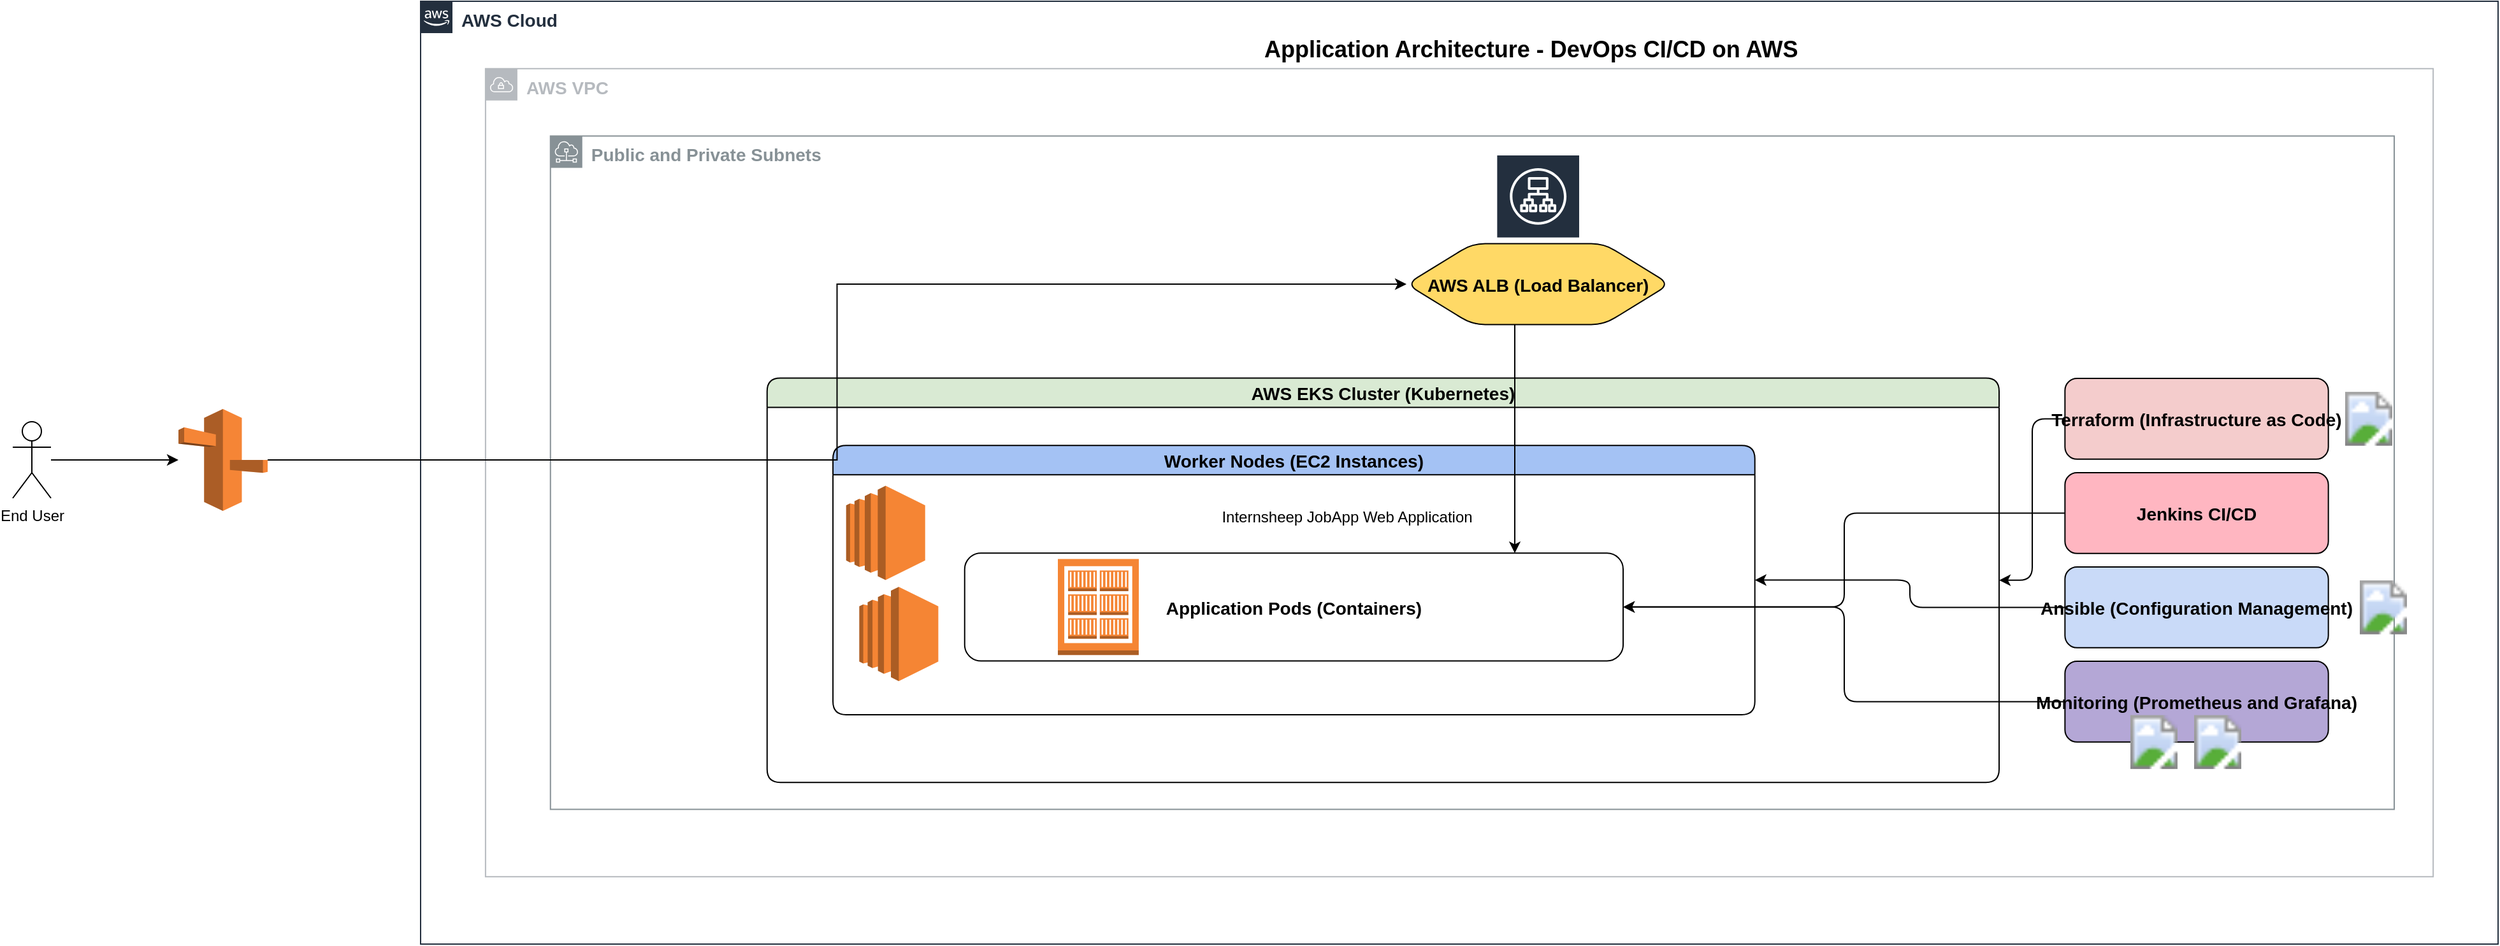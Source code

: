 <mxfile version="26.0.9">
  <diagram name="Page-1" id="dyLo5DY4QBNY6DBnyGOo">
    <mxGraphModel dx="2693" dy="1987" grid="1" gridSize="10" guides="1" tooltips="1" connect="1" arrows="1" fold="1" page="1" pageScale="1" pageWidth="850" pageHeight="1100" math="0" shadow="0">
      <root>
        <mxCell id="0" />
        <mxCell id="1" parent="0" />
        <mxCell id="title" value="Application Architecture - DevOps CI/CD on AWS" style="text;strokeColor=none;fillColor=none;fontSize=18;fontStyle=1;" vertex="1" parent="1">
          <mxGeometry x="400" y="-100" width="600" height="40" as="geometry" />
        </mxCell>
        <mxCell id="aws_cloud" value="AWS Cloud" style="swimlane;rounded=1;fillColor=#F3F3F3;strokeColor=#000000;fontSize=14;fontStyle=1;shape=mxgraph.aws4.group;grIcon=mxgraph.aws4.group_aws_cloud_alt;strokeColor=#232F3E;fillColor=none;verticalAlign=top;align=left;spacingLeft=30;fontColor=#232F3E;dashed=0;" vertex="1" parent="1">
          <mxGeometry x="-260" y="-120" width="1630" height="740" as="geometry" />
        </mxCell>
        <mxCell id="vpc" value="AWS VPC" style="swimlane;rounded=1;fillColor=#E1F3FF;strokeColor=#000000;fontSize=14;fontStyle=1;shape=mxgraph.aws4.group;grIcon=mxgraph.aws4.group_vpc;strokeColor=#B6BABF;fillColor=none;verticalAlign=top;align=left;spacingLeft=30;fontColor=#B6BABF;dashed=0;" vertex="1" parent="aws_cloud">
          <mxGeometry x="50.938" y="52.857" width="1528.125" height="634.286" as="geometry" />
        </mxCell>
        <mxCell id="subnet" value="Public and Private Subnets" style="swimlane;rounded=1;fillColor=#C9E8FF;strokeColor=#000000;fontSize=14;fontStyle=1;shape=mxgraph.aws4.group;grIcon=mxgraph.aws4.group_subnet;strokeColor=#879196;fillColor=none;verticalAlign=top;align=left;spacingLeft=30;fontColor=#879196;dashed=0;" vertex="1" parent="vpc">
          <mxGeometry x="50.938" y="52.857" width="1446.625" height="528.571" as="geometry" />
        </mxCell>
        <mxCell id="alb" value="AWS ALB (Load Balancer)" style="shape=hexagon;rounded=1;strokeColor=#000000;fillColor=#FFD966;fontSize=14;fontStyle=1;" vertex="1" parent="subnet">
          <mxGeometry x="671.647" y="84.571" width="206.661" height="63.429" as="geometry" />
        </mxCell>
        <mxCell id="eks_cluster" value="AWS EKS Cluster (Kubernetes)" style="swimlane;rounded=1;fillColor=#D9EAD3;strokeColor=#000000;fontSize=14;fontStyle=1;" vertex="1" parent="subnet">
          <mxGeometry x="170" y="190" width="966.63" height="317.43" as="geometry" />
        </mxCell>
        <mxCell id="worker_nodes" value="Worker Nodes (EC2 Instances)" style="swimlane;rounded=1;fillColor=#A4C2F4;strokeColor=#000000;fontSize=14;fontStyle=1;" vertex="1" parent="eks_cluster">
          <mxGeometry x="51.665" y="52.857" width="723.312" height="211.429" as="geometry" />
        </mxCell>
        <mxCell id="pods" value="Application Pods (Containers)" style="shape=rectangle;rounded=1;strokeColor=#000000;fillColor=#FFFFFF;fontSize=14;fontStyle=1;" vertex="1" parent="worker_nodes">
          <mxGeometry x="103.33" y="84.571" width="516.652" height="84.571" as="geometry" />
        </mxCell>
        <mxCell id="Q3uhjebm26msI9709IFC-1" value="" style="outlineConnect=0;dashed=0;verticalLabelPosition=bottom;verticalAlign=top;align=center;html=1;shape=mxgraph.aws3.ec2;fillColor=#F58534;gradientColor=none;" vertex="1" parent="worker_nodes">
          <mxGeometry x="10.333" y="31.714" width="61.998" height="74" as="geometry" />
        </mxCell>
        <mxCell id="Q3uhjebm26msI9709IFC-2" value="" style="outlineConnect=0;dashed=0;verticalLabelPosition=bottom;verticalAlign=top;align=center;html=1;shape=mxgraph.aws3.ec2;fillColor=#F58534;gradientColor=none;" vertex="1" parent="worker_nodes">
          <mxGeometry x="20.666" y="111" width="61.998" height="74" as="geometry" />
        </mxCell>
        <mxCell id="Q3uhjebm26msI9709IFC-8" value="Internsheep JobApp Web Application" style="text;html=1;align=center;verticalAlign=middle;whiteSpace=wrap;rounded=0;" vertex="1" parent="worker_nodes">
          <mxGeometry x="286.47" y="41.14" width="233.53" height="30" as="geometry" />
        </mxCell>
        <mxCell id="Q3uhjebm26msI9709IFC-15" value="" style="outlineConnect=0;dashed=0;verticalLabelPosition=bottom;verticalAlign=top;align=center;html=1;shape=mxgraph.aws3.ecr_registry;fillColor=#F58534;gradientColor=none;" vertex="1" parent="worker_nodes">
          <mxGeometry x="176.46" y="89.14" width="63.54" height="75.43" as="geometry" />
        </mxCell>
        <mxCell id="jenkins" value="Jenkins CI/CD" style="shape=rectangle;rounded=1;strokeColor=#000000;fillColor=#FFB6C1;fontSize=14;fontStyle=1;" vertex="1" parent="subnet">
          <mxGeometry x="1188.299" y="264.286" width="206.661" height="63.429" as="geometry" />
        </mxCell>
        <mxCell id="terraform" value="Terraform (Infrastructure as Code)" style="shape=rectangle;rounded=1;strokeColor=#000000;fillColor=#F4CCCC;fontSize=14;fontStyle=1;" vertex="1" parent="subnet">
          <mxGeometry x="1188.299" y="190.286" width="206.661" height="63.429" as="geometry" />
        </mxCell>
        <mxCell id="ansible" value="Ansible (Configuration Management)" style="shape=rectangle;rounded=1;strokeColor=#000000;fillColor=#C9DAF8;fontSize=14;fontStyle=1;" vertex="1" parent="subnet">
          <mxGeometry x="1188.299" y="338.286" width="206.661" height="63.429" as="geometry" />
        </mxCell>
        <mxCell id="monitoring" value="Monitoring (Prometheus and Grafana)" style="shape=rectangle;rounded=1;strokeColor=#000000;fillColor=#B4A7D6;fontSize=14;fontStyle=1;" vertex="1" parent="subnet">
          <mxGeometry x="1188.299" y="412.286" width="206.661" height="63.429" as="geometry" />
        </mxCell>
        <mxCell id="arrow1" style="edgeStyle=elbowEdgeStyle;rounded=1;strokeColor=#000000;" edge="1" parent="subnet" source="alb" target="pods">
          <mxGeometry relative="1" as="geometry" />
        </mxCell>
        <mxCell id="arrow2" style="edgeStyle=elbowEdgeStyle;rounded=1;strokeColor=#000000;" edge="1" parent="subnet" source="jenkins" target="pods">
          <mxGeometry relative="1" as="geometry" />
        </mxCell>
        <mxCell id="arrow3" style="edgeStyle=elbowEdgeStyle;rounded=1;strokeColor=#000000;" edge="1" parent="subnet" source="terraform" target="eks_cluster">
          <mxGeometry relative="1" as="geometry" />
        </mxCell>
        <mxCell id="arrow4" style="edgeStyle=elbowEdgeStyle;rounded=1;strokeColor=#000000;" edge="1" parent="subnet" source="ansible" target="worker_nodes">
          <mxGeometry relative="1" as="geometry" />
        </mxCell>
        <mxCell id="arrow5" style="edgeStyle=elbowEdgeStyle;rounded=1;strokeColor=#000000;" edge="1" parent="subnet" source="monitoring" target="pods">
          <mxGeometry relative="1" as="geometry" />
        </mxCell>
        <mxCell id="Q3uhjebm26msI9709IFC-3" value="" style="sketch=0;outlineConnect=0;fontColor=#232F3E;gradientColor=none;strokeColor=#ffffff;fillColor=#232F3E;dashed=0;verticalLabelPosition=middle;verticalAlign=bottom;align=center;html=1;whiteSpace=wrap;fontSize=10;fontStyle=1;spacing=3;shape=mxgraph.aws4.productIcon;prIcon=mxgraph.aws4.application_load_balancer;" vertex="1" parent="subnet">
          <mxGeometry x="741.82" y="14.29" width="66.31" height="52" as="geometry" />
        </mxCell>
        <mxCell id="Q3uhjebm26msI9709IFC-4" value="" style="shape=image;image=https://cdn.jsdelivr.net/gh/devicons/devicon/icons/terraform/terraform-original.svg;" vertex="1" parent="subnet">
          <mxGeometry x="1406.625" y="200.857" width="40" height="42.286" as="geometry" />
        </mxCell>
        <mxCell id="Q3uhjebm26msI9709IFC-5" value="" style="shape=image;image=https://cdn.jsdelivr.net/gh/devicons/devicon/icons/ansible/ansible-original.svg;" vertex="1" parent="subnet">
          <mxGeometry x="1418.125" y="348.857" width="40" height="42.286" as="geometry" />
        </mxCell>
        <mxCell id="Q3uhjebm26msI9709IFC-6" value="" style="shape=image;image=https://cdn.jsdelivr.net/gh/devicons/devicon/icons/prometheus/prometheus-original.svg;" vertex="1" parent="subnet">
          <mxGeometry x="1238.125" y="454.571" width="40" height="42.286" as="geometry" />
        </mxCell>
        <mxCell id="Q3uhjebm26msI9709IFC-7" value="" style="shape=image;image=https://cdn.jsdelivr.net/gh/devicons/devicon/icons/grafana/grafana-original.svg;" vertex="1" parent="subnet">
          <mxGeometry x="1288.125" y="454.571" width="40" height="42.286" as="geometry" />
        </mxCell>
        <mxCell id="Q3uhjebm26msI9709IFC-13" style="edgeStyle=orthogonalEdgeStyle;rounded=0;orthogonalLoop=1;jettySize=auto;html=1;" edge="1" parent="1" source="Q3uhjebm26msI9709IFC-9" target="Q3uhjebm26msI9709IFC-10">
          <mxGeometry relative="1" as="geometry" />
        </mxCell>
        <mxCell id="Q3uhjebm26msI9709IFC-9" value="End User" style="shape=umlActor;verticalLabelPosition=bottom;verticalAlign=top;html=1;outlineConnect=0;" vertex="1" parent="1">
          <mxGeometry x="-580" y="210" width="30" height="60" as="geometry" />
        </mxCell>
        <mxCell id="Q3uhjebm26msI9709IFC-14" style="edgeStyle=orthogonalEdgeStyle;rounded=0;orthogonalLoop=1;jettySize=auto;html=1;entryX=0;entryY=0.5;entryDx=0;entryDy=0;" edge="1" parent="1" source="Q3uhjebm26msI9709IFC-10" target="alb">
          <mxGeometry relative="1" as="geometry" />
        </mxCell>
        <mxCell id="Q3uhjebm26msI9709IFC-10" value="" style="outlineConnect=0;dashed=0;verticalLabelPosition=bottom;verticalAlign=top;align=center;html=1;shape=mxgraph.aws3.route_53;fillColor=#F58536;gradientColor=none;" vertex="1" parent="1">
          <mxGeometry x="-450" y="200" width="70" height="80" as="geometry" />
        </mxCell>
      </root>
    </mxGraphModel>
  </diagram>
</mxfile>
